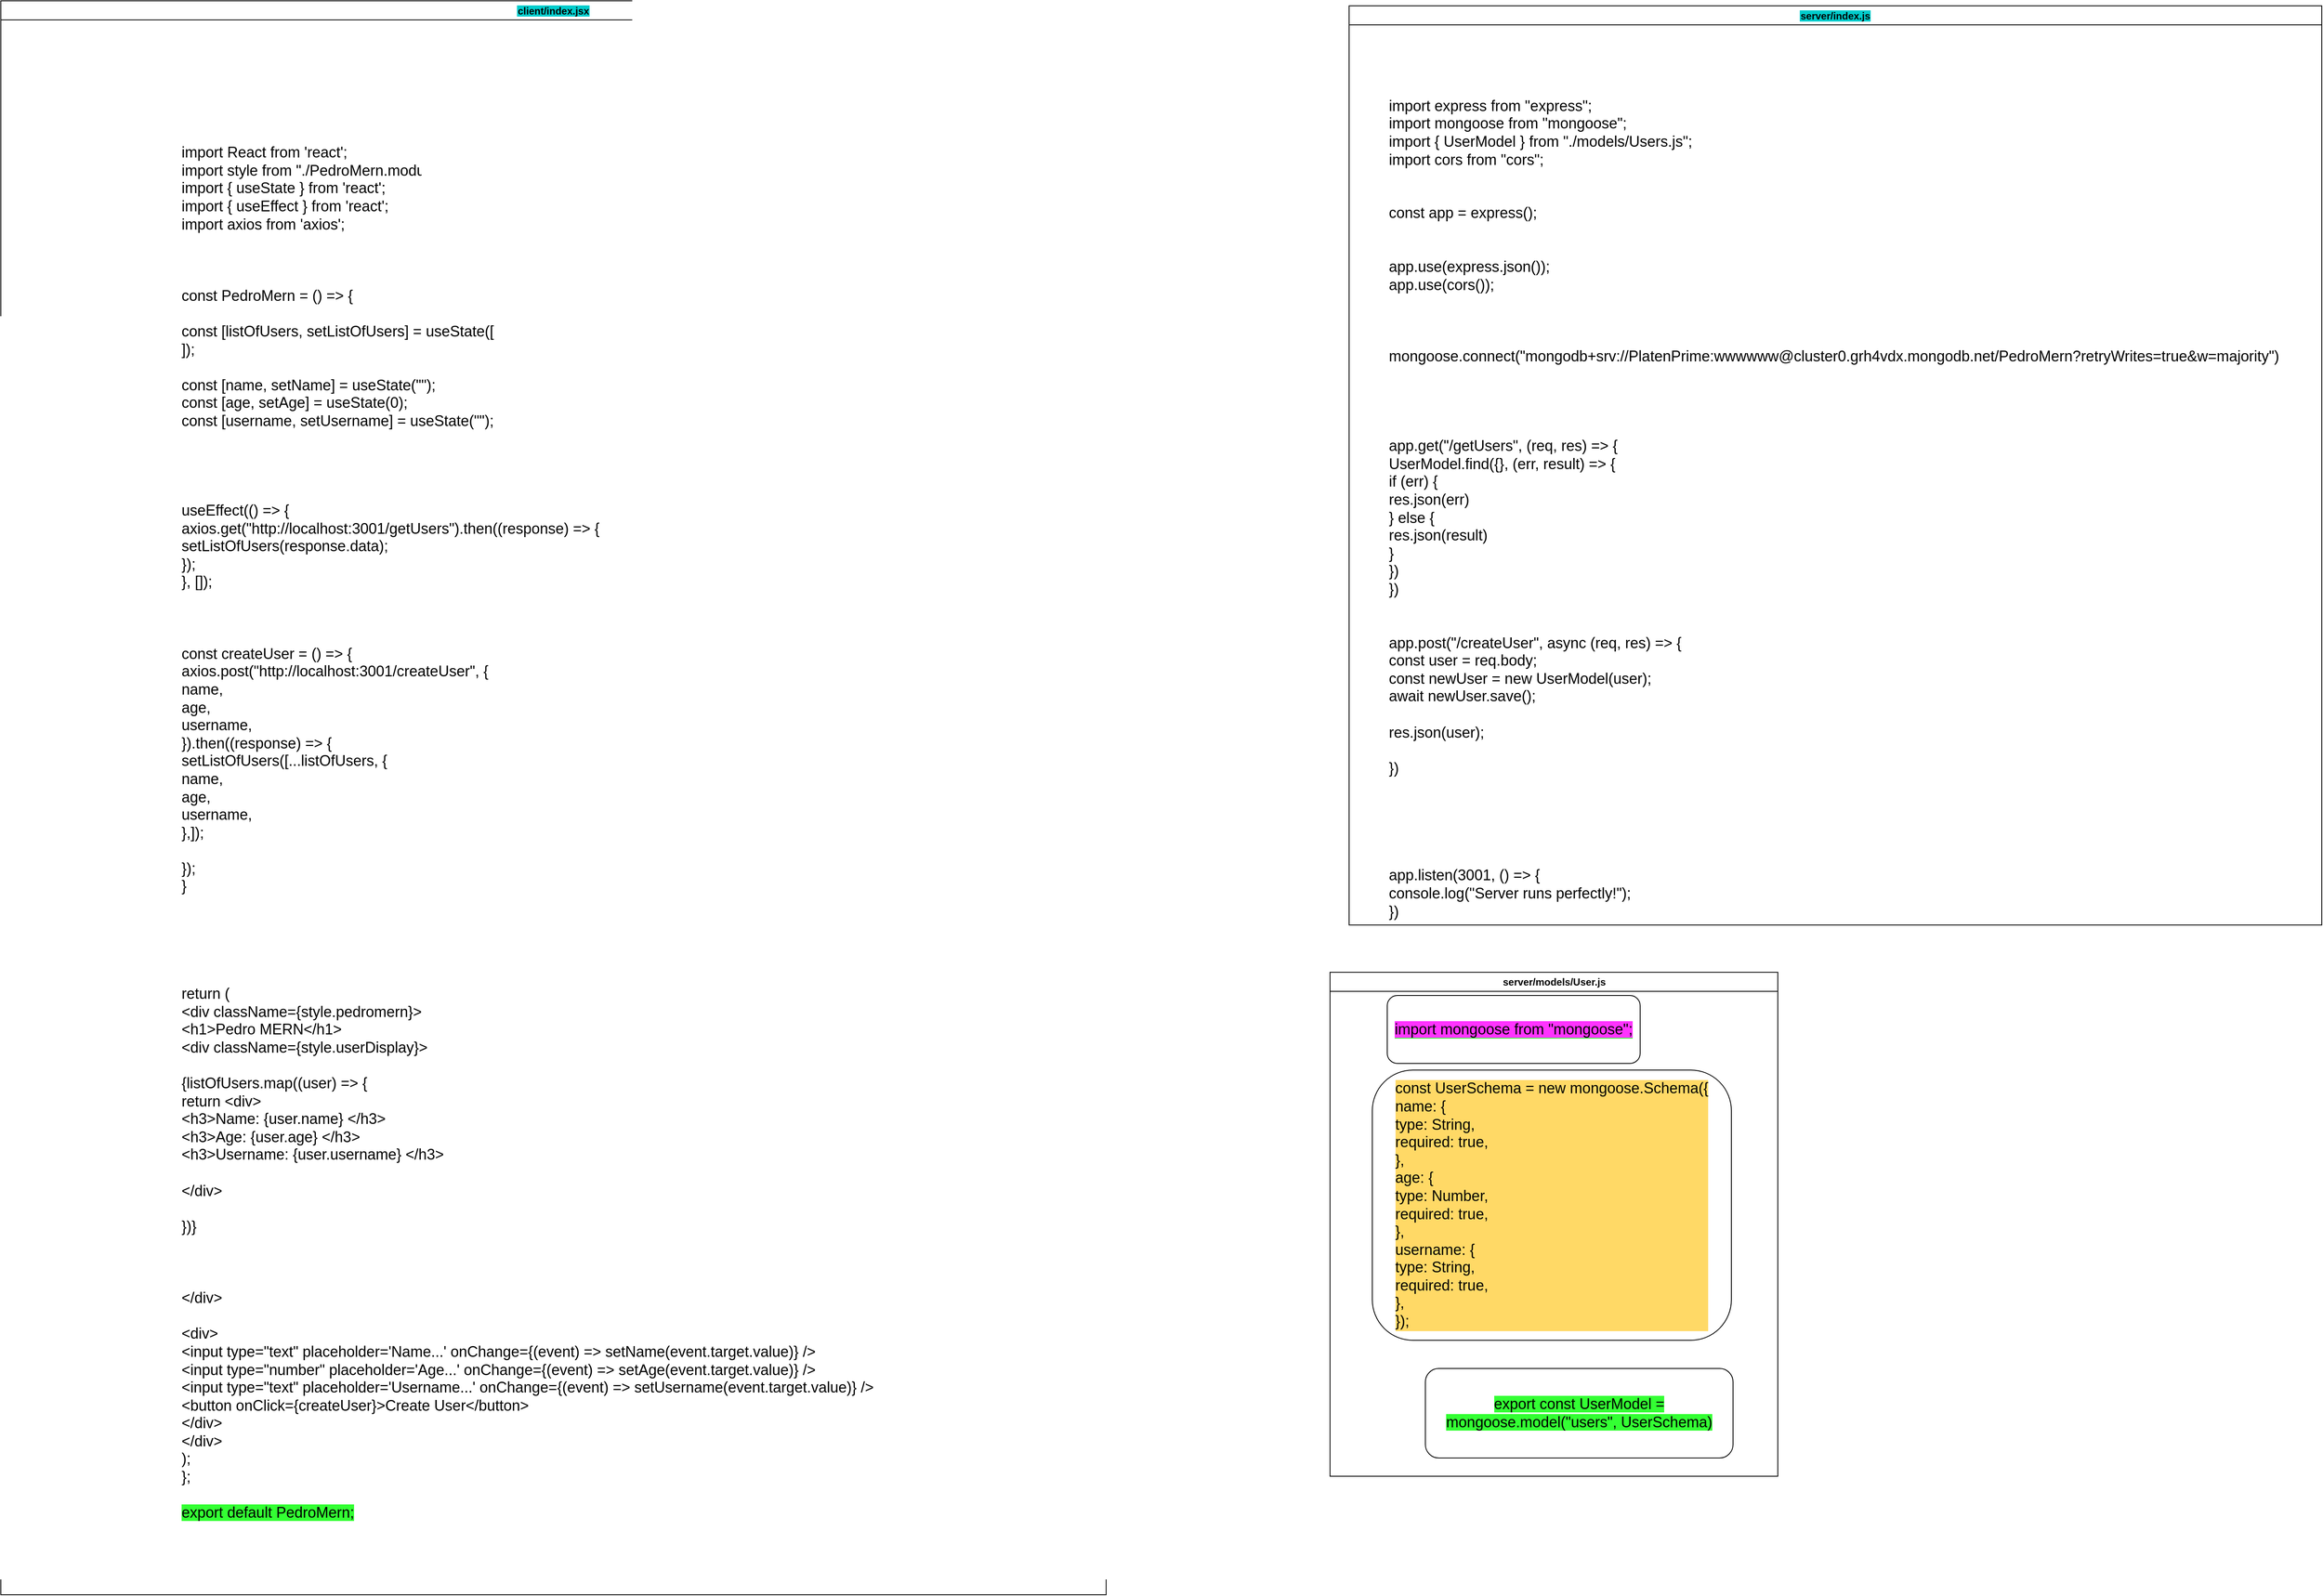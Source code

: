 <mxfile version="20.2.5" type="github">
  <diagram id="KioEcsuCj0JwU_afDKcz" name="Страница 1">
    <mxGraphModel dx="6490" dy="5979" grid="0" gridSize="10" guides="1" tooltips="1" connect="1" arrows="1" fold="1" page="1" pageScale="1" pageWidth="827" pageHeight="1169" math="0" shadow="0">
      <root>
        <mxCell id="0" />
        <mxCell id="1" parent="0" />
        <mxCell id="dEeaZ9QsUm1AKJYpGZG4-4" value="server/index.js" style="swimlane;labelBackgroundColor=#00CCCC;html=0;" vertex="1" parent="1">
          <mxGeometry x="86" y="-2561" width="1173" height="1109" as="geometry">
            <mxRectangle x="920" y="-2040" width="119" height="26" as="alternateBounds" />
          </mxGeometry>
        </mxCell>
        <mxCell id="dEeaZ9QsUm1AKJYpGZG4-20" value="&lt;div&gt;import express from &quot;express&quot;;&lt;/div&gt;&lt;div&gt;import mongoose from &quot;mongoose&quot;;&lt;/div&gt;&lt;div&gt;import { UserModel } from &quot;./models/Users.js&quot;;&lt;/div&gt;&lt;div&gt;import cors from &quot;cors&quot;;&lt;/div&gt;&lt;div&gt;&lt;br&gt;&lt;/div&gt;&lt;div&gt;&lt;br&gt;&lt;/div&gt;&lt;div&gt;const app = express();&lt;/div&gt;&lt;div&gt;&lt;br&gt;&lt;/div&gt;&lt;div&gt;&lt;br&gt;&lt;/div&gt;&lt;div&gt;app.use(express.json());&lt;/div&gt;&lt;div&gt;app.use(cors());&lt;/div&gt;&lt;div&gt;&lt;br&gt;&lt;/div&gt;&lt;div&gt;&lt;br&gt;&lt;/div&gt;&lt;div&gt;&lt;br&gt;&lt;/div&gt;&lt;div&gt;mongoose.connect(&quot;mongodb+srv://PlatenPrime:wwwwww@cluster0.grh4vdx.mongodb.net/PedroMern?retryWrites=true&amp;amp;w=majority&quot;)&lt;/div&gt;&lt;div&gt;&lt;br&gt;&lt;/div&gt;&lt;div&gt;&lt;br&gt;&lt;/div&gt;&lt;div&gt;&lt;br&gt;&lt;/div&gt;&lt;div&gt;&lt;br&gt;&lt;/div&gt;&lt;div&gt;app.get(&quot;/getUsers&quot;, (req, res) =&amp;gt; {&lt;/div&gt;&lt;div&gt;&lt;span style=&quot;&quot;&gt;	&lt;/span&gt;UserModel.find({}, (err, result) =&amp;gt; {&lt;/div&gt;&lt;div&gt;&lt;span style=&quot;&quot;&gt;		&lt;/span&gt;if (err) {&lt;/div&gt;&lt;div&gt;&lt;span style=&quot;&quot;&gt;			&lt;/span&gt;res.json(err)&lt;/div&gt;&lt;div&gt;&lt;span style=&quot;&quot;&gt;		&lt;/span&gt;} else {&lt;/div&gt;&lt;div&gt;&lt;span style=&quot;&quot;&gt;			&lt;/span&gt;res.json(result)&lt;/div&gt;&lt;div&gt;&lt;span style=&quot;&quot;&gt;		&lt;/span&gt;}&lt;/div&gt;&lt;div&gt;&lt;span style=&quot;&quot;&gt;	&lt;/span&gt;})&lt;/div&gt;&lt;div&gt;})&lt;/div&gt;&lt;div&gt;&lt;br&gt;&lt;/div&gt;&lt;div&gt;&lt;br&gt;&lt;/div&gt;&lt;div&gt;app.post(&quot;/createUser&quot;, async (req, res) =&amp;gt; {&lt;/div&gt;&lt;div&gt;&lt;span style=&quot;&quot;&gt;	&lt;/span&gt;const user = req.body;&lt;/div&gt;&lt;div&gt;&lt;span style=&quot;&quot;&gt;	&lt;/span&gt;const newUser = new UserModel(user);&lt;/div&gt;&lt;div&gt;&lt;span style=&quot;&quot;&gt;	&lt;/span&gt;await newUser.save();&lt;/div&gt;&lt;div&gt;&lt;br&gt;&lt;/div&gt;&lt;div&gt;&lt;span style=&quot;&quot;&gt;	&lt;/span&gt;res.json(user);&lt;/div&gt;&lt;div&gt;&lt;br&gt;&lt;/div&gt;&lt;div&gt;})&lt;/div&gt;&lt;div&gt;&lt;br&gt;&lt;/div&gt;&lt;div&gt;&lt;br&gt;&lt;/div&gt;&lt;div&gt;&lt;br&gt;&lt;/div&gt;&lt;div&gt;&lt;br&gt;&lt;/div&gt;&lt;div&gt;&lt;br&gt;&lt;/div&gt;&lt;div&gt;app.listen(3001, () =&amp;gt; {&lt;/div&gt;&lt;div&gt;&lt;span style=&quot;&quot;&gt;	&lt;/span&gt;console.log(&quot;Server runs perfectly!&quot;);&lt;/div&gt;&lt;div style=&quot;&quot;&gt;})&lt;/div&gt;" style="text;html=1;align=left;verticalAlign=middle;resizable=0;points=[];autosize=1;strokeColor=none;fillColor=none;fontSize=18;" vertex="1" parent="dEeaZ9QsUm1AKJYpGZG4-4">
          <mxGeometry x="46" y="104" width="1092" height="1005" as="geometry" />
        </mxCell>
        <mxCell id="dEeaZ9QsUm1AKJYpGZG4-9" value="client/index.jsx" style="swimlane;labelBackgroundColor=#00CCCC;html=0;" vertex="1" parent="1">
          <mxGeometry x="-1540" y="-2567" width="1333" height="1923" as="geometry" />
        </mxCell>
        <mxCell id="dEeaZ9QsUm1AKJYpGZG4-19" value="&lt;div style=&quot;font-size: 18px;&quot;&gt;import React from &#39;react&#39;;&lt;/div&gt;&lt;div style=&quot;font-size: 18px;&quot;&gt;import style from &quot;./PedroMern.module.css&quot;;&lt;/div&gt;&lt;div style=&quot;font-size: 18px;&quot;&gt;import { useState } from &#39;react&#39;;&lt;/div&gt;&lt;div style=&quot;font-size: 18px;&quot;&gt;import { useEffect } from &#39;react&#39;;&lt;/div&gt;&lt;div style=&quot;font-size: 18px;&quot;&gt;import axios from &#39;axios&#39;;&lt;/div&gt;&lt;div style=&quot;font-size: 18px;&quot;&gt;&lt;br style=&quot;font-size: 18px;&quot;&gt;&lt;/div&gt;&lt;div style=&quot;font-size: 18px;&quot;&gt;&lt;br style=&quot;font-size: 18px;&quot;&gt;&lt;/div&gt;&lt;div style=&quot;font-size: 18px;&quot;&gt;&lt;br style=&quot;font-size: 18px;&quot;&gt;&lt;/div&gt;&lt;div style=&quot;font-size: 18px;&quot;&gt;const PedroMern = () =&amp;gt; {&lt;/div&gt;&lt;div style=&quot;font-size: 18px;&quot;&gt;&lt;br style=&quot;font-size: 18px;&quot;&gt;&lt;/div&gt;&lt;div style=&quot;font-size: 18px;&quot;&gt;&lt;span style=&quot;font-size: 18px;&quot;&gt;	&lt;/span&gt;const [listOfUsers, setListOfUsers] = useState([&lt;/div&gt;&lt;div style=&quot;font-size: 18px;&quot;&gt;&lt;span style=&quot;font-size: 18px;&quot;&gt;	&lt;/span&gt;]);&lt;/div&gt;&lt;div style=&quot;font-size: 18px;&quot;&gt;&lt;br style=&quot;font-size: 18px;&quot;&gt;&lt;/div&gt;&lt;div style=&quot;font-size: 18px;&quot;&gt;&lt;span style=&quot;font-size: 18px;&quot;&gt;	&lt;/span&gt;const [name, setName] = useState(&quot;&quot;);&lt;/div&gt;&lt;div style=&quot;font-size: 18px;&quot;&gt;&lt;span style=&quot;font-size: 18px;&quot;&gt;	&lt;/span&gt;const [age, setAge] = useState(0);&lt;/div&gt;&lt;div style=&quot;font-size: 18px;&quot;&gt;&lt;span style=&quot;font-size: 18px;&quot;&gt;	&lt;/span&gt;const [username, setUsername] = useState(&quot;&quot;);&lt;/div&gt;&lt;div style=&quot;font-size: 18px;&quot;&gt;&lt;br style=&quot;font-size: 18px;&quot;&gt;&lt;/div&gt;&lt;div style=&quot;font-size: 18px;&quot;&gt;&lt;br style=&quot;font-size: 18px;&quot;&gt;&lt;/div&gt;&lt;div style=&quot;font-size: 18px;&quot;&gt;&lt;br style=&quot;font-size: 18px;&quot;&gt;&lt;/div&gt;&lt;div style=&quot;font-size: 18px;&quot;&gt;&lt;br style=&quot;font-size: 18px;&quot;&gt;&lt;/div&gt;&lt;div style=&quot;font-size: 18px;&quot;&gt;&lt;span style=&quot;font-size: 18px;&quot;&gt;	&lt;/span&gt;useEffect(() =&amp;gt; {&lt;/div&gt;&lt;div style=&quot;font-size: 18px;&quot;&gt;&lt;span style=&quot;font-size: 18px;&quot;&gt;		&lt;/span&gt;axios.get(&quot;http://localhost:3001/getUsers&quot;).then((response) =&amp;gt; {&lt;/div&gt;&lt;div style=&quot;font-size: 18px;&quot;&gt;&lt;span style=&quot;font-size: 18px;&quot;&gt;			&lt;/span&gt;setListOfUsers(response.data);&lt;/div&gt;&lt;div style=&quot;font-size: 18px;&quot;&gt;&lt;span style=&quot;font-size: 18px;&quot;&gt;		&lt;/span&gt;});&lt;/div&gt;&lt;div style=&quot;font-size: 18px;&quot;&gt;&lt;span style=&quot;font-size: 18px;&quot;&gt;	&lt;/span&gt;}, []);&lt;/div&gt;&lt;div style=&quot;font-size: 18px;&quot;&gt;&lt;br style=&quot;font-size: 18px;&quot;&gt;&lt;/div&gt;&lt;div style=&quot;font-size: 18px;&quot;&gt;&lt;br style=&quot;font-size: 18px;&quot;&gt;&lt;/div&gt;&lt;div style=&quot;font-size: 18px;&quot;&gt;&lt;br style=&quot;font-size: 18px;&quot;&gt;&lt;/div&gt;&lt;div style=&quot;font-size: 18px;&quot;&gt;&lt;span style=&quot;font-size: 18px;&quot;&gt;	&lt;/span&gt;const createUser = () =&amp;gt; {&lt;/div&gt;&lt;div style=&quot;font-size: 18px;&quot;&gt;&lt;span style=&quot;font-size: 18px;&quot;&gt;		&lt;/span&gt;axios.post(&quot;http://localhost:3001/createUser&quot;, {&lt;/div&gt;&lt;div style=&quot;font-size: 18px;&quot;&gt;&lt;span style=&quot;font-size: 18px;&quot;&gt;			&lt;/span&gt;name,&lt;/div&gt;&lt;div style=&quot;font-size: 18px;&quot;&gt;&lt;span style=&quot;font-size: 18px;&quot;&gt;			&lt;/span&gt;age,&lt;/div&gt;&lt;div style=&quot;font-size: 18px;&quot;&gt;&lt;span style=&quot;font-size: 18px;&quot;&gt;			&lt;/span&gt;username,&lt;/div&gt;&lt;div style=&quot;font-size: 18px;&quot;&gt;&lt;span style=&quot;font-size: 18px;&quot;&gt;		&lt;/span&gt;}).then((response) =&amp;gt; {&lt;/div&gt;&lt;div style=&quot;font-size: 18px;&quot;&gt;&lt;span style=&quot;font-size: 18px;&quot;&gt;			&lt;/span&gt;setListOfUsers([...listOfUsers, {&lt;/div&gt;&lt;div style=&quot;font-size: 18px;&quot;&gt;&lt;span style=&quot;font-size: 18px;&quot;&gt;				&lt;/span&gt;name,&lt;/div&gt;&lt;div style=&quot;font-size: 18px;&quot;&gt;&lt;span style=&quot;font-size: 18px;&quot;&gt;				&lt;/span&gt;age,&lt;/div&gt;&lt;div style=&quot;font-size: 18px;&quot;&gt;&lt;span style=&quot;font-size: 18px;&quot;&gt;				&lt;/span&gt;username,&lt;/div&gt;&lt;div style=&quot;font-size: 18px;&quot;&gt;&lt;span style=&quot;font-size: 18px;&quot;&gt;			&lt;/span&gt;},]);&lt;/div&gt;&lt;div style=&quot;font-size: 18px;&quot;&gt;&lt;br style=&quot;font-size: 18px;&quot;&gt;&lt;/div&gt;&lt;div style=&quot;font-size: 18px;&quot;&gt;&lt;span style=&quot;font-size: 18px;&quot;&gt;		&lt;/span&gt;});&lt;/div&gt;&lt;div style=&quot;font-size: 18px;&quot;&gt;&lt;span style=&quot;font-size: 18px;&quot;&gt;	&lt;/span&gt;}&lt;/div&gt;&lt;div style=&quot;font-size: 18px;&quot;&gt;&lt;br style=&quot;font-size: 18px;&quot;&gt;&lt;/div&gt;&lt;div style=&quot;font-size: 18px;&quot;&gt;&lt;br style=&quot;font-size: 18px;&quot;&gt;&lt;/div&gt;&lt;div style=&quot;font-size: 18px;&quot;&gt;&lt;br style=&quot;font-size: 18px;&quot;&gt;&lt;/div&gt;&lt;div style=&quot;font-size: 18px;&quot;&gt;&lt;br style=&quot;font-size: 18px;&quot;&gt;&lt;/div&gt;&lt;div style=&quot;font-size: 18px;&quot;&gt;&lt;br style=&quot;font-size: 18px;&quot;&gt;&lt;/div&gt;&lt;div style=&quot;font-size: 18px;&quot;&gt;&lt;span style=&quot;font-size: 18px;&quot;&gt;	&lt;/span&gt;return (&lt;/div&gt;&lt;div style=&quot;font-size: 18px;&quot;&gt;&lt;span style=&quot;font-size: 18px;&quot;&gt;		&lt;/span&gt;&amp;lt;div className={style.pedromern}&amp;gt;&lt;/div&gt;&lt;div style=&quot;font-size: 18px;&quot;&gt;&lt;span style=&quot;font-size: 18px;&quot;&gt;			&lt;/span&gt;&amp;lt;h1&amp;gt;Pedro MERN&amp;lt;/h1&amp;gt;&lt;/div&gt;&lt;div style=&quot;font-size: 18px;&quot;&gt;&lt;span style=&quot;font-size: 18px;&quot;&gt;			&lt;/span&gt;&amp;lt;div className={style.userDisplay}&amp;gt;&lt;/div&gt;&lt;div style=&quot;font-size: 18px;&quot;&gt;&lt;br style=&quot;font-size: 18px;&quot;&gt;&lt;/div&gt;&lt;div style=&quot;font-size: 18px;&quot;&gt;&lt;span style=&quot;font-size: 18px;&quot;&gt;				&lt;/span&gt;{listOfUsers.map((user) =&amp;gt; {&lt;/div&gt;&lt;div style=&quot;font-size: 18px;&quot;&gt;&lt;span style=&quot;font-size: 18px;&quot;&gt;					&lt;/span&gt;return &amp;lt;div&amp;gt;&lt;/div&gt;&lt;div style=&quot;font-size: 18px;&quot;&gt;&lt;span style=&quot;font-size: 18px;&quot;&gt;						&lt;/span&gt;&amp;lt;h3&amp;gt;Name: {user.name} &amp;lt;/h3&amp;gt;&lt;/div&gt;&lt;div style=&quot;font-size: 18px;&quot;&gt;&lt;span style=&quot;font-size: 18px;&quot;&gt;						&lt;/span&gt;&amp;lt;h3&amp;gt;Age: {user.age} &amp;lt;/h3&amp;gt;&lt;/div&gt;&lt;div style=&quot;font-size: 18px;&quot;&gt;&lt;span style=&quot;font-size: 18px;&quot;&gt;						&lt;/span&gt;&amp;lt;h3&amp;gt;Username: {user.username} &amp;lt;/h3&amp;gt;&lt;/div&gt;&lt;div style=&quot;font-size: 18px;&quot;&gt;&lt;br style=&quot;font-size: 18px;&quot;&gt;&lt;/div&gt;&lt;div style=&quot;font-size: 18px;&quot;&gt;&lt;span style=&quot;font-size: 18px;&quot;&gt;					&lt;/span&gt;&amp;lt;/div&amp;gt;&lt;/div&gt;&lt;div style=&quot;font-size: 18px;&quot;&gt;&lt;br style=&quot;font-size: 18px;&quot;&gt;&lt;/div&gt;&lt;div style=&quot;font-size: 18px;&quot;&gt;&lt;span style=&quot;font-size: 18px;&quot;&gt;				&lt;/span&gt;})}&lt;/div&gt;&lt;div style=&quot;font-size: 18px;&quot;&gt;&lt;br style=&quot;font-size: 18px;&quot;&gt;&lt;/div&gt;&lt;div style=&quot;font-size: 18px;&quot;&gt;&lt;br style=&quot;font-size: 18px;&quot;&gt;&lt;/div&gt;&lt;div style=&quot;font-size: 18px;&quot;&gt;&lt;br style=&quot;font-size: 18px;&quot;&gt;&lt;/div&gt;&lt;div style=&quot;font-size: 18px;&quot;&gt;&lt;span style=&quot;font-size: 18px;&quot;&gt;			&lt;/span&gt;&amp;lt;/div&amp;gt;&lt;/div&gt;&lt;div style=&quot;font-size: 18px;&quot;&gt;&lt;br style=&quot;font-size: 18px;&quot;&gt;&lt;/div&gt;&lt;div style=&quot;font-size: 18px;&quot;&gt;&lt;span style=&quot;font-size: 18px;&quot;&gt;			&lt;/span&gt;&amp;lt;div&amp;gt;&lt;/div&gt;&lt;div style=&quot;font-size: 18px;&quot;&gt;&lt;span style=&quot;font-size: 18px;&quot;&gt;				&lt;/span&gt;&amp;lt;input type=&quot;text&quot; placeholder=&#39;Name...&#39; onChange={(event) =&amp;gt; setName(event.target.value)} /&amp;gt;&lt;/div&gt;&lt;div style=&quot;font-size: 18px;&quot;&gt;&lt;span style=&quot;font-size: 18px;&quot;&gt;				&lt;/span&gt;&amp;lt;input type=&quot;number&quot; placeholder=&#39;Age...&#39; onChange={(event) =&amp;gt; setAge(event.target.value)} /&amp;gt;&lt;/div&gt;&lt;div style=&quot;font-size: 18px;&quot;&gt;&lt;span style=&quot;font-size: 18px;&quot;&gt;				&lt;/span&gt;&amp;lt;input type=&quot;text&quot; placeholder=&#39;Username...&#39; onChange={(event) =&amp;gt; setUsername(event.target.value)} /&amp;gt;&lt;/div&gt;&lt;div style=&quot;font-size: 18px;&quot;&gt;&lt;span style=&quot;font-size: 18px;&quot;&gt;				&lt;/span&gt;&amp;lt;button onClick={createUser}&amp;gt;Create User&amp;lt;/button&amp;gt;&lt;/div&gt;&lt;div style=&quot;font-size: 18px;&quot;&gt;&lt;span style=&quot;font-size: 18px;&quot;&gt;			&lt;/span&gt;&amp;lt;/div&amp;gt;&lt;/div&gt;&lt;div style=&quot;font-size: 18px;&quot;&gt;&lt;span style=&quot;font-size: 18px;&quot;&gt;		&lt;/span&gt;&amp;lt;/div&amp;gt;&lt;/div&gt;&lt;div style=&quot;font-size: 18px;&quot;&gt;&lt;span style=&quot;font-size: 18px;&quot;&gt;	&lt;/span&gt;);&lt;/div&gt;&lt;div style=&quot;font-size: 18px;&quot;&gt;};&lt;/div&gt;&lt;div style=&quot;font-size: 18px;&quot;&gt;&lt;br style=&quot;font-size: 18px;&quot;&gt;&lt;/div&gt;&lt;div style=&quot;font-size: 18px;&quot;&gt;&lt;span style=&quot;background-color: rgb(51, 255, 51);&quot;&gt;export default PedroMern;&lt;/span&gt;&lt;/div&gt;" style="text;html=1;align=left;verticalAlign=middle;resizable=0;points=[];autosize=1;strokeColor=none;fillColor=none;fontSize=18;" vertex="1" parent="dEeaZ9QsUm1AKJYpGZG4-9">
          <mxGeometry x="216" y="166" width="853" height="1675" as="geometry" />
        </mxCell>
        <mxCell id="dEeaZ9QsUm1AKJYpGZG4-17" value="server/models/User.js" style="swimlane;labelBackgroundColor=none;html=1;" vertex="1" parent="1">
          <mxGeometry x="63" y="-1395" width="540" height="608" as="geometry" />
        </mxCell>
        <mxCell id="dEeaZ9QsUm1AKJYpGZG4-21" value="&lt;div&gt;&lt;br&gt;&lt;/div&gt;&lt;div&gt;&lt;br&gt;&lt;/div&gt;&lt;div&gt;&lt;br&gt;&lt;/div&gt;&lt;div&gt;&lt;br&gt;&lt;/div&gt;&lt;div&gt;&lt;br&gt;&lt;/div&gt;&lt;div&gt;&lt;br&gt;&lt;/div&gt;&lt;div&gt;&lt;br&gt;&lt;/div&gt;" style="text;html=1;align=left;verticalAlign=middle;resizable=0;points=[];autosize=1;strokeColor=none;fillColor=none;fontSize=18;" vertex="1" parent="dEeaZ9QsUm1AKJYpGZG4-17">
          <mxGeometry x="51" y="202" width="18" height="163" as="geometry" />
        </mxCell>
        <mxCell id="dEeaZ9QsUm1AKJYpGZG4-22" value="&lt;span style=&quot;background-color: rgb(255, 51, 255);&quot;&gt;&lt;span style=&quot;color: rgb(0, 0, 0); font-family: Helvetica; font-size: 18px; font-style: normal; font-variant-ligatures: normal; font-variant-caps: normal; font-weight: 400; letter-spacing: normal; orphans: 2; text-align: left; text-indent: 0px; text-transform: none; widows: 2; word-spacing: 0px; -webkit-text-stroke-width: 0px; text-decoration-thickness: initial; text-decoration-style: initial; text-decoration-color: initial; float: none; display: inline !important;&quot;&gt;import mongoose from &quot;mongoose&quot;;&lt;/span&gt;&lt;br&gt;&lt;/span&gt;" style="rounded=1;whiteSpace=wrap;html=1;labelBackgroundColor=#33FF33;fontSize=18;" vertex="1" parent="dEeaZ9QsUm1AKJYpGZG4-17">
          <mxGeometry x="69" y="28" width="305" height="82" as="geometry" />
        </mxCell>
        <mxCell id="dEeaZ9QsUm1AKJYpGZG4-23" value="&lt;span style=&quot;background-color: rgb(51, 255, 51);&quot;&gt;&lt;span style=&quot;color: rgb(0, 0, 0); font-family: Helvetica; font-size: 18px; font-style: normal; font-variant-ligatures: normal; font-variant-caps: normal; font-weight: 400; letter-spacing: normal; orphans: 2; text-align: left; text-indent: 0px; text-transform: none; widows: 2; word-spacing: 0px; -webkit-text-stroke-width: 0px; text-decoration-thickness: initial; text-decoration-style: initial; text-decoration-color: initial; float: none; display: inline !important;&quot;&gt;export const UserModel = mongoose.model(&quot;users&quot;, UserSchema)&lt;/span&gt;&lt;br&gt;&lt;/span&gt;" style="rounded=1;whiteSpace=wrap;html=1;labelBackgroundColor=#FFFFFF;fontSize=18;" vertex="1" parent="dEeaZ9QsUm1AKJYpGZG4-17">
          <mxGeometry x="115" y="478" width="371" height="108" as="geometry" />
        </mxCell>
        <mxCell id="dEeaZ9QsUm1AKJYpGZG4-24" value="&lt;div style=&quot;text-align: left;&quot;&gt;&lt;span style=&quot;&quot;&gt;const UserSchema = new mongoose.Schema({&lt;/span&gt;&lt;/div&gt;&lt;div style=&quot;text-align: left;&quot;&gt;&lt;span style=&quot;&quot;&gt;name: {&lt;/span&gt;&lt;/div&gt;&lt;div style=&quot;text-align: left;&quot;&gt;&lt;span style=&quot;&quot;&gt;type: String,&lt;/span&gt;&lt;/div&gt;&lt;div style=&quot;text-align: left;&quot;&gt;&lt;span style=&quot;&quot;&gt;required: true,&lt;/span&gt;&lt;/div&gt;&lt;div style=&quot;text-align: left;&quot;&gt;&lt;span style=&quot;&quot;&gt;},&lt;/span&gt;&lt;/div&gt;&lt;div style=&quot;text-align: left;&quot;&gt;&lt;span style=&quot;&quot;&gt;age: {&lt;/span&gt;&lt;/div&gt;&lt;div style=&quot;text-align: left;&quot;&gt;&lt;span style=&quot;&quot;&gt;type: Number,&lt;/span&gt;&lt;/div&gt;&lt;div style=&quot;text-align: left;&quot;&gt;&lt;span style=&quot;&quot;&gt;required: true,&lt;/span&gt;&lt;/div&gt;&lt;div style=&quot;text-align: left;&quot;&gt;&lt;span style=&quot;&quot;&gt;},&lt;/span&gt;&lt;/div&gt;&lt;div style=&quot;text-align: left;&quot;&gt;&lt;span style=&quot;&quot;&gt;username: {&lt;/span&gt;&lt;/div&gt;&lt;div style=&quot;text-align: left;&quot;&gt;&lt;span style=&quot;&quot;&gt;type: String,&lt;/span&gt;&lt;/div&gt;&lt;div style=&quot;text-align: left;&quot;&gt;&lt;span style=&quot;&quot;&gt;required: true,&lt;/span&gt;&lt;/div&gt;&lt;div style=&quot;text-align: left;&quot;&gt;&lt;span style=&quot;&quot;&gt;},&lt;/span&gt;&lt;/div&gt;&lt;div style=&quot;text-align: left;&quot;&gt;&lt;span style=&quot;&quot;&gt;});&lt;/span&gt;&lt;/div&gt;" style="rounded=1;whiteSpace=wrap;html=1;labelBackgroundColor=#FFD966;fontSize=18;" vertex="1" parent="dEeaZ9QsUm1AKJYpGZG4-17">
          <mxGeometry x="51" y="118" width="433" height="326" as="geometry" />
        </mxCell>
      </root>
    </mxGraphModel>
  </diagram>
</mxfile>
